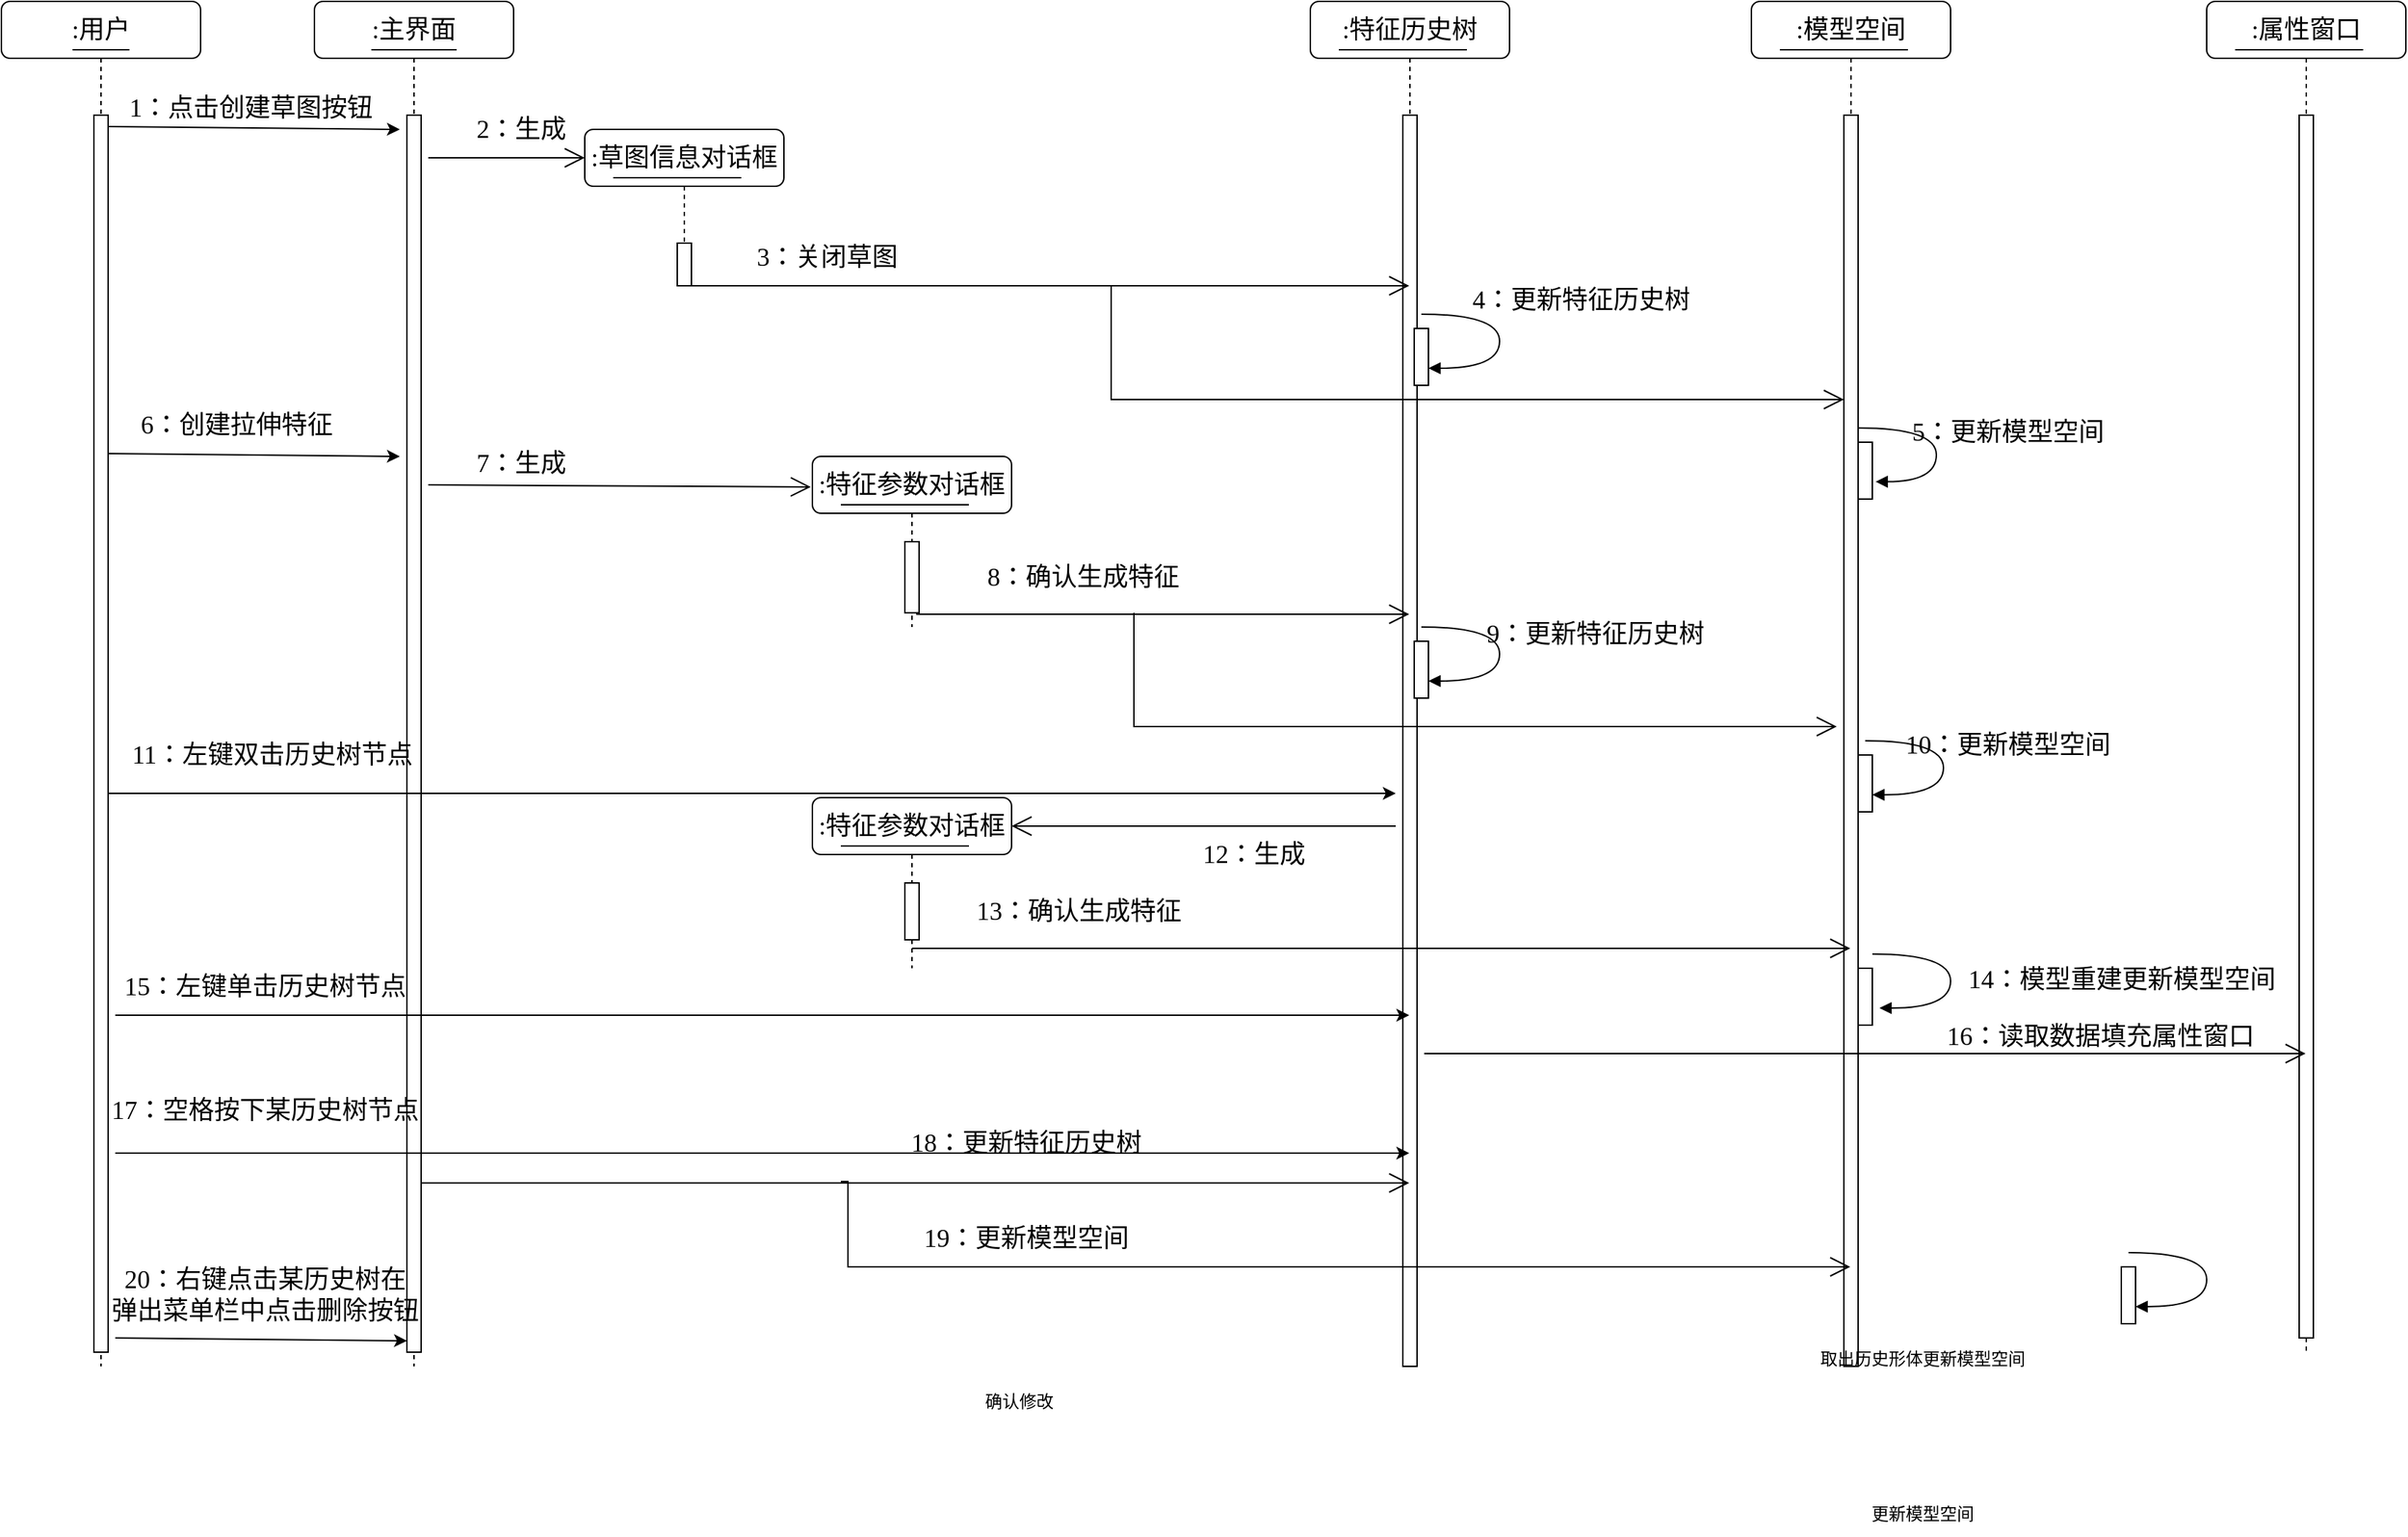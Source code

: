 <mxfile version="22.1.7" type="github">
  <diagram name="第 1 页" id="ZRY4WDD3s0EOswIIjKSG">
    <mxGraphModel dx="2624" dy="808" grid="1" gridSize="10" guides="1" tooltips="1" connect="1" arrows="1" fold="1" page="1" pageScale="1" pageWidth="827" pageHeight="1169" math="0" shadow="0">
      <root>
        <mxCell id="0" />
        <mxCell id="1" parent="0" />
        <mxCell id="owsrCWpy_cF2nVWeZgwf-1" value="&lt;font style=&quot;font-size: 18px;&quot; data-font-src=&quot;https://fonts.googleapis.com/css?family=Noto+Sans+Simplified+Chinese&quot; face=&quot;Noto Sans Simplified Chinese&quot;&gt;:主界面&lt;/font&gt;" style="shape=umlLifeline;perimeter=lifelinePerimeter;whiteSpace=wrap;html=1;container=1;collapsible=0;recursiveResize=0;outlineConnect=0;rounded=1;shadow=0;comic=0;labelBackgroundColor=none;strokeWidth=1;fontFamily=Verdana;fontSize=12;align=center;" vertex="1" parent="1">
          <mxGeometry x="-420" y="120" width="140" height="960" as="geometry" />
        </mxCell>
        <mxCell id="owsrCWpy_cF2nVWeZgwf-2" value="" style="html=1;points=[];perimeter=orthogonalPerimeter;rounded=0;shadow=0;comic=0;labelBackgroundColor=none;strokeWidth=1;fontFamily=Verdana;fontSize=12;align=center;" vertex="1" parent="owsrCWpy_cF2nVWeZgwf-1">
          <mxGeometry x="65" y="80" width="10" height="870" as="geometry" />
        </mxCell>
        <mxCell id="owsrCWpy_cF2nVWeZgwf-3" value="" style="line;strokeWidth=1;fillColor=none;align=left;verticalAlign=middle;spacingTop=-1;spacingLeft=3;spacingRight=3;rotatable=0;labelPosition=right;points=[];portConstraint=eastwest;strokeColor=inherit;" vertex="1" parent="owsrCWpy_cF2nVWeZgwf-1">
          <mxGeometry x="40" y="30" width="60" height="8" as="geometry" />
        </mxCell>
        <mxCell id="owsrCWpy_cF2nVWeZgwf-70" value="" style="endArrow=open;endFill=1;endSize=12;html=1;rounded=0;entryX=-0.008;entryY=0.179;entryDx=0;entryDy=0;entryPerimeter=0;" edge="1" parent="owsrCWpy_cF2nVWeZgwf-1" target="owsrCWpy_cF2nVWeZgwf-17">
          <mxGeometry width="160" relative="1" as="geometry">
            <mxPoint x="80" y="340" as="sourcePoint" />
            <mxPoint x="310" y="340" as="targetPoint" />
          </mxGeometry>
        </mxCell>
        <mxCell id="owsrCWpy_cF2nVWeZgwf-5" value="&lt;font style=&quot;font-size: 18px;&quot; data-font-src=&quot;https://fonts.googleapis.com/css?family=Noto+Sans+Simplified+Chinese&quot; face=&quot;Noto Sans Simplified Chinese&quot;&gt;:模型空间&lt;/font&gt;" style="shape=umlLifeline;perimeter=lifelinePerimeter;whiteSpace=wrap;html=1;container=1;collapsible=0;recursiveResize=0;outlineConnect=0;rounded=1;shadow=0;comic=0;labelBackgroundColor=none;strokeWidth=1;fontFamily=Verdana;fontSize=12;align=center;" vertex="1" parent="1">
          <mxGeometry x="590" y="120" width="140" height="960" as="geometry" />
        </mxCell>
        <mxCell id="owsrCWpy_cF2nVWeZgwf-6" value="" style="html=1;points=[];perimeter=orthogonalPerimeter;rounded=0;shadow=0;comic=0;labelBackgroundColor=none;strokeWidth=1;fontFamily=Verdana;fontSize=12;align=center;" vertex="1" parent="owsrCWpy_cF2nVWeZgwf-5">
          <mxGeometry x="65" y="80" width="10" height="880" as="geometry" />
        </mxCell>
        <mxCell id="owsrCWpy_cF2nVWeZgwf-7" value="" style="line;strokeWidth=1;fillColor=none;align=left;verticalAlign=middle;spacingTop=-1;spacingLeft=3;spacingRight=3;rotatable=0;labelPosition=right;points=[];portConstraint=eastwest;strokeColor=inherit;" vertex="1" parent="owsrCWpy_cF2nVWeZgwf-5">
          <mxGeometry x="20" y="30" width="90" height="8" as="geometry" />
        </mxCell>
        <mxCell id="owsrCWpy_cF2nVWeZgwf-68" value="" style="html=1;points=[];perimeter=orthogonalPerimeter;rounded=0;shadow=0;comic=0;labelBackgroundColor=none;strokeWidth=1;fontFamily=Verdana;fontSize=12;align=center;" vertex="1" parent="owsrCWpy_cF2nVWeZgwf-5">
          <mxGeometry x="75" y="310" width="10" height="40" as="geometry" />
        </mxCell>
        <mxCell id="owsrCWpy_cF2nVWeZgwf-67" value="" style="html=1;verticalAlign=bottom;endArrow=block;labelBackgroundColor=none;fontFamily=Verdana;fontSize=12;elbow=vertical;edgeStyle=orthogonalEdgeStyle;curved=1;exitX=1.038;exitY=0.345;exitPerimeter=0;entryX=1.231;entryY=0.695;entryDx=0;entryDy=0;entryPerimeter=0;" edge="1" parent="owsrCWpy_cF2nVWeZgwf-5" target="owsrCWpy_cF2nVWeZgwf-68">
          <mxGeometry x="-0.091" y="30" relative="1" as="geometry">
            <mxPoint x="75" y="300" as="sourcePoint" />
            <mxPoint x="90" y="338" as="targetPoint" />
            <Array as="points">
              <mxPoint x="130" y="300" />
              <mxPoint x="130" y="338" />
            </Array>
            <mxPoint as="offset" />
          </mxGeometry>
        </mxCell>
        <mxCell id="owsrCWpy_cF2nVWeZgwf-81" value="" style="html=1;points=[];perimeter=orthogonalPerimeter;rounded=0;shadow=0;comic=0;labelBackgroundColor=none;strokeWidth=1;fontFamily=Verdana;fontSize=12;align=center;" vertex="1" parent="owsrCWpy_cF2nVWeZgwf-5">
          <mxGeometry x="75" y="530" width="10" height="40" as="geometry" />
        </mxCell>
        <mxCell id="owsrCWpy_cF2nVWeZgwf-82" value="" style="html=1;verticalAlign=bottom;endArrow=block;labelBackgroundColor=none;fontFamily=Verdana;fontSize=12;elbow=vertical;edgeStyle=orthogonalEdgeStyle;curved=1;entryX=1;entryY=0.286;entryPerimeter=0;exitX=1.038;exitY=0.345;exitPerimeter=0;" edge="1" parent="owsrCWpy_cF2nVWeZgwf-5">
          <mxGeometry x="-0.091" y="30" relative="1" as="geometry">
            <mxPoint x="80" y="520" as="sourcePoint" />
            <mxPoint x="85" y="558" as="targetPoint" />
            <Array as="points">
              <mxPoint x="135" y="520" />
              <mxPoint x="135" y="558" />
            </Array>
            <mxPoint as="offset" />
          </mxGeometry>
        </mxCell>
        <mxCell id="owsrCWpy_cF2nVWeZgwf-95" value="" style="html=1;verticalAlign=bottom;endArrow=block;labelBackgroundColor=none;fontFamily=Verdana;fontSize=12;elbow=vertical;edgeStyle=orthogonalEdgeStyle;curved=1;entryX=1;entryY=0.286;entryPerimeter=0;exitX=1.038;exitY=0.345;exitPerimeter=0;" edge="1" parent="owsrCWpy_cF2nVWeZgwf-5">
          <mxGeometry x="-0.091" y="30" relative="1" as="geometry">
            <mxPoint x="85" y="670" as="sourcePoint" />
            <mxPoint x="90" y="708" as="targetPoint" />
            <Array as="points">
              <mxPoint x="140" y="670" />
              <mxPoint x="140" y="708" />
            </Array>
            <mxPoint as="offset" />
          </mxGeometry>
        </mxCell>
        <mxCell id="owsrCWpy_cF2nVWeZgwf-94" value="" style="html=1;points=[];perimeter=orthogonalPerimeter;rounded=0;shadow=0;comic=0;labelBackgroundColor=none;strokeWidth=1;fontFamily=Verdana;fontSize=12;align=center;" vertex="1" parent="owsrCWpy_cF2nVWeZgwf-5">
          <mxGeometry x="75" y="680" width="10" height="40" as="geometry" />
        </mxCell>
        <mxCell id="owsrCWpy_cF2nVWeZgwf-9" value="&lt;font style=&quot;font-size: 18px;&quot; data-font-src=&quot;https://fonts.googleapis.com/css?family=Noto+Sans+Simplified+Chinese&quot; face=&quot;Noto Sans Simplified Chinese&quot;&gt;:特征历史树&lt;/font&gt;" style="shape=umlLifeline;perimeter=lifelinePerimeter;whiteSpace=wrap;html=1;container=1;collapsible=0;recursiveResize=0;outlineConnect=0;rounded=1;shadow=0;comic=0;labelBackgroundColor=none;strokeWidth=1;fontFamily=Verdana;fontSize=12;align=center;" vertex="1" parent="1">
          <mxGeometry x="280" y="120" width="140" height="960" as="geometry" />
        </mxCell>
        <mxCell id="owsrCWpy_cF2nVWeZgwf-10" value="" style="html=1;points=[];perimeter=orthogonalPerimeter;rounded=0;shadow=0;comic=0;labelBackgroundColor=none;strokeWidth=1;fontFamily=Verdana;fontSize=12;align=center;" vertex="1" parent="owsrCWpy_cF2nVWeZgwf-9">
          <mxGeometry x="65" y="80" width="10" height="880" as="geometry" />
        </mxCell>
        <mxCell id="owsrCWpy_cF2nVWeZgwf-11" value="" style="line;strokeWidth=1;fillColor=none;align=left;verticalAlign=middle;spacingTop=-1;spacingLeft=3;spacingRight=3;rotatable=0;labelPosition=right;points=[];portConstraint=eastwest;strokeColor=inherit;" vertex="1" parent="owsrCWpy_cF2nVWeZgwf-9">
          <mxGeometry x="20" y="30" width="90" height="8" as="geometry" />
        </mxCell>
        <mxCell id="owsrCWpy_cF2nVWeZgwf-63" value="" style="html=1;points=[];perimeter=orthogonalPerimeter;rounded=0;shadow=0;comic=0;labelBackgroundColor=none;strokeWidth=1;fontFamily=Verdana;fontSize=12;align=center;" vertex="1" parent="owsrCWpy_cF2nVWeZgwf-9">
          <mxGeometry x="73" y="230" width="10" height="40" as="geometry" />
        </mxCell>
        <mxCell id="owsrCWpy_cF2nVWeZgwf-64" value="" style="html=1;verticalAlign=bottom;endArrow=block;labelBackgroundColor=none;fontFamily=Verdana;fontSize=12;elbow=vertical;edgeStyle=orthogonalEdgeStyle;curved=1;entryX=1;entryY=0.286;entryPerimeter=0;exitX=1.038;exitY=0.345;exitPerimeter=0;" edge="1" parent="owsrCWpy_cF2nVWeZgwf-9">
          <mxGeometry x="-0.091" y="30" relative="1" as="geometry">
            <mxPoint x="78" y="220" as="sourcePoint" />
            <mxPoint x="83" y="258" as="targetPoint" />
            <Array as="points">
              <mxPoint x="133" y="220" />
              <mxPoint x="133" y="258" />
            </Array>
            <mxPoint as="offset" />
          </mxGeometry>
        </mxCell>
        <mxCell id="owsrCWpy_cF2nVWeZgwf-75" value="" style="html=1;points=[];perimeter=orthogonalPerimeter;rounded=0;shadow=0;comic=0;labelBackgroundColor=none;strokeWidth=1;fontFamily=Verdana;fontSize=12;align=center;" vertex="1" parent="owsrCWpy_cF2nVWeZgwf-9">
          <mxGeometry x="73" y="450" width="10" height="40" as="geometry" />
        </mxCell>
        <mxCell id="owsrCWpy_cF2nVWeZgwf-76" value="" style="html=1;verticalAlign=bottom;endArrow=block;labelBackgroundColor=none;fontFamily=Verdana;fontSize=12;elbow=vertical;edgeStyle=orthogonalEdgeStyle;curved=1;entryX=1;entryY=0.286;entryPerimeter=0;exitX=1.038;exitY=0.345;exitPerimeter=0;" edge="1" parent="owsrCWpy_cF2nVWeZgwf-9">
          <mxGeometry x="-0.091" y="30" relative="1" as="geometry">
            <mxPoint x="78" y="440" as="sourcePoint" />
            <mxPoint x="83" y="478" as="targetPoint" />
            <Array as="points">
              <mxPoint x="133" y="440" />
              <mxPoint x="133" y="478" />
            </Array>
            <mxPoint as="offset" />
          </mxGeometry>
        </mxCell>
        <mxCell id="owsrCWpy_cF2nVWeZgwf-103" value="" style="endArrow=open;endFill=1;endSize=12;html=1;rounded=0;edgeStyle=orthogonalEdgeStyle;" edge="1" parent="owsrCWpy_cF2nVWeZgwf-9" target="owsrCWpy_cF2nVWeZgwf-5">
          <mxGeometry width="160" relative="1" as="geometry">
            <mxPoint x="-330" y="830" as="sourcePoint" />
            <mxPoint x="190" y="890" as="targetPoint" />
            <Array as="points">
              <mxPoint x="-325" y="830" />
              <mxPoint x="-325" y="890" />
            </Array>
          </mxGeometry>
        </mxCell>
        <mxCell id="owsrCWpy_cF2nVWeZgwf-13" value="&lt;font style=&quot;font-size: 18px;&quot; data-font-src=&quot;https://fonts.googleapis.com/css?family=Noto+Sans+Simplified+Chinese&quot; face=&quot;Noto Sans Simplified Chinese&quot;&gt;:属性窗口&lt;/font&gt;" style="shape=umlLifeline;perimeter=lifelinePerimeter;whiteSpace=wrap;html=1;container=1;collapsible=0;recursiveResize=0;outlineConnect=0;rounded=1;shadow=0;comic=0;labelBackgroundColor=none;strokeWidth=1;fontFamily=Verdana;fontSize=12;align=center;" vertex="1" parent="1">
          <mxGeometry x="910" y="120" width="140" height="950" as="geometry" />
        </mxCell>
        <mxCell id="owsrCWpy_cF2nVWeZgwf-14" value="" style="html=1;points=[];perimeter=orthogonalPerimeter;rounded=0;shadow=0;comic=0;labelBackgroundColor=none;strokeWidth=1;fontFamily=Verdana;fontSize=12;align=center;" vertex="1" parent="owsrCWpy_cF2nVWeZgwf-13">
          <mxGeometry x="65" y="80" width="10" height="860" as="geometry" />
        </mxCell>
        <mxCell id="owsrCWpy_cF2nVWeZgwf-15" value="" style="line;strokeWidth=1;fillColor=none;align=left;verticalAlign=middle;spacingTop=-1;spacingLeft=3;spacingRight=3;rotatable=0;labelPosition=right;points=[];portConstraint=eastwest;strokeColor=inherit;" vertex="1" parent="owsrCWpy_cF2nVWeZgwf-13">
          <mxGeometry x="20" y="30" width="90" height="8" as="geometry" />
        </mxCell>
        <mxCell id="owsrCWpy_cF2nVWeZgwf-17" value="&lt;font style=&quot;font-size: 18px;&quot; data-font-src=&quot;https://fonts.googleapis.com/css?family=Noto+Sans+Simplified+Chinese&quot; face=&quot;Noto Sans Simplified Chinese&quot;&gt;:特征参数对话框&lt;/font&gt;" style="shape=umlLifeline;perimeter=lifelinePerimeter;whiteSpace=wrap;html=1;container=1;collapsible=0;recursiveResize=0;outlineConnect=0;rounded=1;shadow=0;comic=0;labelBackgroundColor=none;strokeWidth=1;fontFamily=Verdana;fontSize=12;align=center;" vertex="1" parent="1">
          <mxGeometry x="-70" y="440" width="140" height="120" as="geometry" />
        </mxCell>
        <mxCell id="owsrCWpy_cF2nVWeZgwf-18" value="" style="html=1;points=[];perimeter=orthogonalPerimeter;rounded=0;shadow=0;comic=0;labelBackgroundColor=none;strokeWidth=1;fontFamily=Verdana;fontSize=12;align=center;" vertex="1" parent="owsrCWpy_cF2nVWeZgwf-17">
          <mxGeometry x="65" y="60" width="10" height="50" as="geometry" />
        </mxCell>
        <mxCell id="owsrCWpy_cF2nVWeZgwf-19" value="" style="line;strokeWidth=1;fillColor=none;align=left;verticalAlign=middle;spacingTop=-1;spacingLeft=3;spacingRight=3;rotatable=0;labelPosition=right;points=[];portConstraint=eastwest;strokeColor=inherit;" vertex="1" parent="owsrCWpy_cF2nVWeZgwf-17">
          <mxGeometry x="20" y="30" width="90" height="8" as="geometry" />
        </mxCell>
        <mxCell id="owsrCWpy_cF2nVWeZgwf-21" value="&lt;font style=&quot;font-size: 18px;&quot; data-font-src=&quot;https://fonts.googleapis.com/css?family=Noto+Sans+Simplified+Chinese&quot; face=&quot;Noto Sans Simplified Chinese&quot;&gt;:用户&lt;/font&gt;" style="shape=umlLifeline;perimeter=lifelinePerimeter;whiteSpace=wrap;html=1;container=1;collapsible=0;recursiveResize=0;outlineConnect=0;rounded=1;shadow=0;comic=0;labelBackgroundColor=none;strokeWidth=1;fontFamily=Verdana;fontSize=12;align=center;" vertex="1" parent="1">
          <mxGeometry x="-640" y="120" width="140" height="960" as="geometry" />
        </mxCell>
        <mxCell id="owsrCWpy_cF2nVWeZgwf-22" value="" style="html=1;points=[];perimeter=orthogonalPerimeter;rounded=0;shadow=0;comic=0;labelBackgroundColor=none;strokeWidth=1;fontFamily=Verdana;fontSize=12;align=center;" vertex="1" parent="owsrCWpy_cF2nVWeZgwf-21">
          <mxGeometry x="65" y="80" width="10" height="870" as="geometry" />
        </mxCell>
        <mxCell id="owsrCWpy_cF2nVWeZgwf-23" value="" style="line;strokeWidth=1;fillColor=none;align=left;verticalAlign=middle;spacingTop=-1;spacingLeft=3;spacingRight=3;rotatable=0;labelPosition=right;points=[];portConstraint=eastwest;strokeColor=inherit;" vertex="1" parent="owsrCWpy_cF2nVWeZgwf-21">
          <mxGeometry x="50" y="30" width="40" height="8" as="geometry" />
        </mxCell>
        <mxCell id="owsrCWpy_cF2nVWeZgwf-101" value="" style="endArrow=classic;html=1;rounded=0;" edge="1" parent="owsrCWpy_cF2nVWeZgwf-21" target="owsrCWpy_cF2nVWeZgwf-9">
          <mxGeometry width="50" height="50" relative="1" as="geometry">
            <mxPoint x="80" y="810" as="sourcePoint" />
            <mxPoint x="285" y="812" as="targetPoint" />
          </mxGeometry>
        </mxCell>
        <mxCell id="owsrCWpy_cF2nVWeZgwf-30" value="&lt;font style=&quot;font-size: 18px;&quot; data-font-src=&quot;https://fonts.googleapis.com/css?family=Noto+Sans+Simplified+Chinese&quot; face=&quot;Noto Sans Simplified Chinese&quot;&gt;:草图信息对话框&lt;/font&gt;" style="shape=umlLifeline;perimeter=lifelinePerimeter;whiteSpace=wrap;html=1;container=1;collapsible=0;recursiveResize=0;outlineConnect=0;rounded=1;shadow=0;comic=0;labelBackgroundColor=none;strokeWidth=1;fontFamily=Verdana;fontSize=12;align=center;" vertex="1" parent="1">
          <mxGeometry x="-230" y="210" width="140" height="110" as="geometry" />
        </mxCell>
        <mxCell id="owsrCWpy_cF2nVWeZgwf-31" value="" style="html=1;points=[];perimeter=orthogonalPerimeter;rounded=0;shadow=0;comic=0;labelBackgroundColor=none;strokeWidth=1;fontFamily=Verdana;fontSize=12;align=center;" vertex="1" parent="owsrCWpy_cF2nVWeZgwf-30">
          <mxGeometry x="65" y="80" width="10" height="30" as="geometry" />
        </mxCell>
        <mxCell id="owsrCWpy_cF2nVWeZgwf-32" value="" style="line;strokeWidth=1;fillColor=none;align=left;verticalAlign=middle;spacingTop=-1;spacingLeft=3;spacingRight=3;rotatable=0;labelPosition=right;points=[];portConstraint=eastwest;strokeColor=inherit;" vertex="1" parent="owsrCWpy_cF2nVWeZgwf-30">
          <mxGeometry x="20" y="30" width="90" height="8" as="geometry" />
        </mxCell>
        <mxCell id="owsrCWpy_cF2nVWeZgwf-34" value="&lt;font style=&quot;font-size: 18px;&quot; data-font-src=&quot;https://fonts.googleapis.com/css?family=Noto+Sans+Simplified+Chinese&quot; face=&quot;Noto Sans Simplified Chinese&quot;&gt;1：点击创建草图按钮&lt;/font&gt;" style="text;html=1;align=center;verticalAlign=middle;resizable=0;points=[];autosize=1;strokeColor=none;fillColor=none;" vertex="1" parent="1">
          <mxGeometry x="-565" y="175" width="200" height="40" as="geometry" />
        </mxCell>
        <mxCell id="owsrCWpy_cF2nVWeZgwf-35" value="&lt;font style=&quot;font-size: 18px;&quot; data-font-src=&quot;https://fonts.googleapis.com/css?family=Noto+Sans+Simplified+Chinese&quot; face=&quot;Noto Sans Simplified Chinese&quot;&gt;2：生成&lt;/font&gt;" style="text;html=1;align=center;verticalAlign=middle;resizable=0;points=[];autosize=1;strokeColor=none;fillColor=none;" vertex="1" parent="1">
          <mxGeometry x="-320" y="190" width="90" height="40" as="geometry" />
        </mxCell>
        <mxCell id="owsrCWpy_cF2nVWeZgwf-36" value="&lt;font style=&quot;font-size: 18px;&quot; data-font-src=&quot;https://fonts.googleapis.com/css?family=Noto+Sans+Simplified+Chinese&quot; face=&quot;Noto Sans Simplified Chinese&quot;&gt;3：关闭草图&lt;/font&gt;" style="text;html=1;align=center;verticalAlign=middle;resizable=0;points=[];autosize=1;strokeColor=none;fillColor=none;" vertex="1" parent="1">
          <mxGeometry x="-120" y="280" width="120" height="40" as="geometry" />
        </mxCell>
        <mxCell id="owsrCWpy_cF2nVWeZgwf-37" value="&lt;font style=&quot;font-size: 18px;&quot; face=&quot;Noto Sans Simplified Chinese&quot;&gt;6：创建拉伸特征&lt;/font&gt;" style="text;html=1;align=center;verticalAlign=middle;resizable=0;points=[];autosize=1;strokeColor=none;fillColor=none;" vertex="1" parent="1">
          <mxGeometry x="-555" y="398" width="160" height="40" as="geometry" />
        </mxCell>
        <mxCell id="owsrCWpy_cF2nVWeZgwf-38" value="&lt;font style=&quot;font-size: 18px;&quot; data-font-src=&quot;https://fonts.googleapis.com/css?family=Noto+Sans+Simplified+Chinese&quot; face=&quot;Noto Sans Simplified Chinese&quot;&gt;7：生成&lt;/font&gt;" style="text;html=1;align=center;verticalAlign=middle;resizable=0;points=[];autosize=1;strokeColor=none;fillColor=none;" vertex="1" parent="1">
          <mxGeometry x="-320" y="425" width="90" height="40" as="geometry" />
        </mxCell>
        <mxCell id="owsrCWpy_cF2nVWeZgwf-39" value="&lt;font style=&quot;font-size: 18px;&quot; data-font-src=&quot;https://fonts.googleapis.com/css?family=Noto+Sans+Simplified+Chinese&quot; face=&quot;Noto Sans Simplified Chinese&quot;&gt;8：确认生成特征&lt;/font&gt;" style="text;html=1;align=center;verticalAlign=middle;resizable=0;points=[];autosize=1;strokeColor=none;fillColor=none;" vertex="1" parent="1">
          <mxGeometry x="40" y="505" width="160" height="40" as="geometry" />
        </mxCell>
        <mxCell id="owsrCWpy_cF2nVWeZgwf-40" value="&lt;font style=&quot;font-size: 18px;&quot; data-font-src=&quot;https://fonts.googleapis.com/css?family=Noto+Sans+Simplified+Chinese&quot; face=&quot;Noto Sans Simplified Chinese&quot;&gt;4：更新特征历史树&lt;/font&gt;" style="text;html=1;align=center;verticalAlign=middle;resizable=0;points=[];autosize=1;strokeColor=none;fillColor=none;" vertex="1" parent="1">
          <mxGeometry x="380" y="310" width="180" height="40" as="geometry" />
        </mxCell>
        <mxCell id="owsrCWpy_cF2nVWeZgwf-41" value="&lt;font style=&quot;font-size: 18px;&quot; data-font-src=&quot;https://fonts.googleapis.com/css?family=Noto+Sans+Simplified+Chinese&quot; face=&quot;Noto Sans Simplified Chinese&quot;&gt;5：更新模型空间&lt;/font&gt;" style="text;html=1;align=center;verticalAlign=middle;resizable=0;points=[];autosize=1;strokeColor=none;fillColor=none;" vertex="1" parent="1">
          <mxGeometry x="690" y="403" width="160" height="40" as="geometry" />
        </mxCell>
        <mxCell id="owsrCWpy_cF2nVWeZgwf-42" value="&lt;font style=&quot;font-size: 18px;&quot; face=&quot;Noto Sans Simplified Chinese&quot;&gt;10：更新模型空间&lt;/font&gt;" style="text;html=1;align=center;verticalAlign=middle;resizable=0;points=[];autosize=1;strokeColor=none;fillColor=none;" vertex="1" parent="1">
          <mxGeometry x="685" y="623" width="170" height="40" as="geometry" />
        </mxCell>
        <mxCell id="owsrCWpy_cF2nVWeZgwf-43" value="&lt;font style=&quot;font-size: 18px;&quot; data-font-src=&quot;https://fonts.googleapis.com/css?family=Noto+Sans+Simplified+Chinese&quot; face=&quot;Noto Sans Simplified Chinese&quot;&gt;11：左键双击历史树节点&lt;/font&gt;" style="text;html=1;align=center;verticalAlign=middle;resizable=0;points=[];autosize=1;strokeColor=none;fillColor=none;" vertex="1" parent="1">
          <mxGeometry x="-560" y="630" width="220" height="40" as="geometry" />
        </mxCell>
        <mxCell id="owsrCWpy_cF2nVWeZgwf-46" value="确认修改" style="text;html=1;align=center;verticalAlign=middle;resizable=0;points=[];autosize=1;strokeColor=none;fillColor=none;" vertex="1" parent="1">
          <mxGeometry x="40" y="1090" width="70" height="30" as="geometry" />
        </mxCell>
        <mxCell id="owsrCWpy_cF2nVWeZgwf-47" value="&lt;font style=&quot;font-size: 18px;&quot; face=&quot;Noto Sans Simplified Chinese&quot;&gt;14：模型重建更新模型空间&lt;/font&gt;" style="text;html=1;align=center;verticalAlign=middle;resizable=0;points=[];autosize=1;strokeColor=none;fillColor=none;" vertex="1" parent="1">
          <mxGeometry x="730" y="788" width="240" height="40" as="geometry" />
        </mxCell>
        <mxCell id="owsrCWpy_cF2nVWeZgwf-49" value="&lt;font style=&quot;font-size: 18px;&quot; data-font-src=&quot;https://fonts.googleapis.com/css?family=Noto+Sans+Simplified+Chinese&quot; face=&quot;Noto Sans Simplified Chinese&quot;&gt;15：左键单击历史树节点&lt;/font&gt;" style="text;html=1;align=center;verticalAlign=middle;resizable=0;points=[];autosize=1;strokeColor=none;fillColor=none;" vertex="1" parent="1">
          <mxGeometry x="-565" y="793" width="220" height="40" as="geometry" />
        </mxCell>
        <mxCell id="owsrCWpy_cF2nVWeZgwf-50" value="&lt;font data-font-src=&quot;https://fonts.googleapis.com/css?family=Noto+Sans+Simplified+Chinese&quot; face=&quot;Noto Sans Simplified Chinese&quot; style=&quot;font-size: 18px;&quot;&gt;16：读取数据填充属性窗口&lt;/font&gt;" style="text;html=1;align=center;verticalAlign=middle;resizable=0;points=[];autosize=1;strokeColor=none;fillColor=none;" vertex="1" parent="1">
          <mxGeometry x="715" y="828" width="240" height="40" as="geometry" />
        </mxCell>
        <mxCell id="owsrCWpy_cF2nVWeZgwf-51" value="&lt;font style=&quot;font-size: 18px;&quot; data-font-src=&quot;https://fonts.googleapis.com/css?family=Noto+Sans+Simplified+Chinese&quot; face=&quot;Noto Sans Simplified Chinese&quot;&gt;17：空格按下某历史树节点&lt;/font&gt;" style="text;html=1;align=center;verticalAlign=middle;resizable=0;points=[];autosize=1;strokeColor=none;fillColor=none;" vertex="1" parent="1">
          <mxGeometry x="-575" y="880" width="240" height="40" as="geometry" />
        </mxCell>
        <mxCell id="owsrCWpy_cF2nVWeZgwf-52" value="取出历史形体更新模型空间" style="text;html=1;align=center;verticalAlign=middle;resizable=0;points=[];autosize=1;strokeColor=none;fillColor=none;" vertex="1" parent="1">
          <mxGeometry x="625" y="1060" width="170" height="30" as="geometry" />
        </mxCell>
        <mxCell id="owsrCWpy_cF2nVWeZgwf-55" value="更新模型空间" style="text;html=1;align=center;verticalAlign=middle;resizable=0;points=[];autosize=1;strokeColor=none;fillColor=none;" vertex="1" parent="1">
          <mxGeometry x="660" y="1169" width="100" height="30" as="geometry" />
        </mxCell>
        <mxCell id="owsrCWpy_cF2nVWeZgwf-58" value="" style="endArrow=classic;html=1;rounded=0;" edge="1" parent="1">
          <mxGeometry width="50" height="50" relative="1" as="geometry">
            <mxPoint x="-565" y="208" as="sourcePoint" />
            <mxPoint x="-360" y="210" as="targetPoint" />
          </mxGeometry>
        </mxCell>
        <mxCell id="owsrCWpy_cF2nVWeZgwf-59" value="" style="endArrow=open;endFill=1;endSize=12;html=1;rounded=0;" edge="1" parent="1">
          <mxGeometry width="160" relative="1" as="geometry">
            <mxPoint x="-340" y="230" as="sourcePoint" />
            <mxPoint x="-230" y="230" as="targetPoint" />
          </mxGeometry>
        </mxCell>
        <mxCell id="owsrCWpy_cF2nVWeZgwf-61" value="" style="endArrow=open;endFill=1;endSize=12;html=1;rounded=0;" edge="1" parent="1" target="owsrCWpy_cF2nVWeZgwf-9">
          <mxGeometry width="160" relative="1" as="geometry">
            <mxPoint x="-160" y="320" as="sourcePoint" />
            <mxPoint x="340" y="320" as="targetPoint" />
          </mxGeometry>
        </mxCell>
        <mxCell id="owsrCWpy_cF2nVWeZgwf-65" value="" style="endArrow=open;endFill=1;endSize=12;html=1;rounded=0;entryX=0.153;entryY=0.177;entryDx=0;entryDy=0;entryPerimeter=0;edgeStyle=orthogonalEdgeStyle;" edge="1" parent="1">
          <mxGeometry width="160" relative="1" as="geometry">
            <mxPoint x="140" y="320" as="sourcePoint" />
            <mxPoint x="655" y="400" as="targetPoint" />
            <Array as="points">
              <mxPoint x="140" y="400" />
            </Array>
          </mxGeometry>
        </mxCell>
        <mxCell id="owsrCWpy_cF2nVWeZgwf-69" value="" style="endArrow=classic;html=1;rounded=0;" edge="1" parent="1">
          <mxGeometry width="50" height="50" relative="1" as="geometry">
            <mxPoint x="-565" y="438" as="sourcePoint" />
            <mxPoint x="-360" y="440" as="targetPoint" />
          </mxGeometry>
        </mxCell>
        <mxCell id="owsrCWpy_cF2nVWeZgwf-72" value="" style="endArrow=open;endFill=1;endSize=12;html=1;rounded=0;" edge="1" parent="1" target="owsrCWpy_cF2nVWeZgwf-9">
          <mxGeometry width="160" relative="1" as="geometry">
            <mxPoint x="3" y="551" as="sourcePoint" />
            <mxPoint x="510" y="550" as="targetPoint" />
          </mxGeometry>
        </mxCell>
        <mxCell id="owsrCWpy_cF2nVWeZgwf-79" value="&lt;font style=&quot;font-size: 18px;&quot; data-font-src=&quot;https://fonts.googleapis.com/css?family=Noto+Sans+Simplified+Chinese&quot; face=&quot;Noto Sans Simplified Chinese&quot;&gt;9：更新特征历史树&lt;/font&gt;" style="text;html=1;align=center;verticalAlign=middle;resizable=0;points=[];autosize=1;strokeColor=none;fillColor=none;" vertex="1" parent="1">
          <mxGeometry x="390" y="545" width="180" height="40" as="geometry" />
        </mxCell>
        <mxCell id="owsrCWpy_cF2nVWeZgwf-80" value="" style="endArrow=open;endFill=1;endSize=12;html=1;rounded=0;edgeStyle=orthogonalEdgeStyle;" edge="1" parent="1">
          <mxGeometry width="160" relative="1" as="geometry">
            <mxPoint x="156" y="550" as="sourcePoint" />
            <mxPoint x="650" y="630" as="targetPoint" />
            <Array as="points">
              <mxPoint x="156" y="630" />
            </Array>
          </mxGeometry>
        </mxCell>
        <mxCell id="owsrCWpy_cF2nVWeZgwf-53" value="&lt;font style=&quot;font-size: 18px;&quot; face=&quot;Noto Sans Simplified Chinese&quot;&gt;20：右键点击某历史树在&lt;br&gt;弹出菜单栏中点击删除按钮&lt;/font&gt;" style="text;html=1;align=center;verticalAlign=middle;resizable=0;points=[];autosize=1;strokeColor=none;fillColor=none;" vertex="1" parent="1">
          <mxGeometry x="-575" y="1000" width="240" height="60" as="geometry" />
        </mxCell>
        <mxCell id="owsrCWpy_cF2nVWeZgwf-83" value="&lt;font style=&quot;font-size: 18px;&quot; data-font-src=&quot;https://fonts.googleapis.com/css?family=Noto+Sans+Simplified+Chinese&quot; face=&quot;Noto Sans Simplified Chinese&quot;&gt;:特征参数对话框&lt;/font&gt;" style="shape=umlLifeline;perimeter=lifelinePerimeter;whiteSpace=wrap;html=1;container=1;collapsible=0;recursiveResize=0;outlineConnect=0;rounded=1;shadow=0;comic=0;labelBackgroundColor=none;strokeWidth=1;fontFamily=Verdana;fontSize=12;align=center;" vertex="1" parent="1">
          <mxGeometry x="-70" y="680" width="140" height="120" as="geometry" />
        </mxCell>
        <mxCell id="owsrCWpy_cF2nVWeZgwf-84" value="" style="html=1;points=[];perimeter=orthogonalPerimeter;rounded=0;shadow=0;comic=0;labelBackgroundColor=none;strokeWidth=1;fontFamily=Verdana;fontSize=12;align=center;" vertex="1" parent="owsrCWpy_cF2nVWeZgwf-83">
          <mxGeometry x="65" y="60" width="10" height="40" as="geometry" />
        </mxCell>
        <mxCell id="owsrCWpy_cF2nVWeZgwf-85" value="" style="line;strokeWidth=1;fillColor=none;align=left;verticalAlign=middle;spacingTop=-1;spacingLeft=3;spacingRight=3;rotatable=0;labelPosition=right;points=[];portConstraint=eastwest;strokeColor=inherit;" vertex="1" parent="owsrCWpy_cF2nVWeZgwf-83">
          <mxGeometry x="20" y="30" width="90" height="8" as="geometry" />
        </mxCell>
        <mxCell id="owsrCWpy_cF2nVWeZgwf-87" value="&lt;font style=&quot;font-size: 18px;&quot; data-font-src=&quot;https://fonts.googleapis.com/css?family=Noto+Sans+Simplified+Chinese&quot; face=&quot;Noto Sans Simplified Chinese&quot;&gt;12：生成&lt;/font&gt;" style="text;html=1;align=center;verticalAlign=middle;resizable=0;points=[];autosize=1;strokeColor=none;fillColor=none;" vertex="1" parent="1">
          <mxGeometry x="190" y="700" width="100" height="40" as="geometry" />
        </mxCell>
        <mxCell id="owsrCWpy_cF2nVWeZgwf-88" value="&lt;font style=&quot;font-size: 18px;&quot; data-font-src=&quot;https://fonts.googleapis.com/css?family=Noto+Sans+Simplified+Chinese&quot; face=&quot;Noto Sans Simplified Chinese&quot;&gt;13：确认生成特征&lt;/font&gt;" style="text;html=1;align=center;verticalAlign=middle;resizable=0;points=[];autosize=1;strokeColor=none;fillColor=none;" vertex="1" parent="1">
          <mxGeometry x="32" y="740" width="170" height="40" as="geometry" />
        </mxCell>
        <mxCell id="owsrCWpy_cF2nVWeZgwf-89" value="" style="endArrow=open;endFill=1;endSize=12;html=1;rounded=0;" edge="1" parent="1" target="owsrCWpy_cF2nVWeZgwf-5">
          <mxGeometry width="160" relative="1" as="geometry">
            <mxPoint y="786" as="sourcePoint" />
            <mxPoint x="347" y="786" as="targetPoint" />
          </mxGeometry>
        </mxCell>
        <mxCell id="owsrCWpy_cF2nVWeZgwf-92" value="" style="html=1;points=[];perimeter=orthogonalPerimeter;rounded=0;shadow=0;comic=0;labelBackgroundColor=none;strokeWidth=1;fontFamily=Verdana;fontSize=12;align=center;" vertex="1" parent="1">
          <mxGeometry x="850" y="1010" width="10" height="40" as="geometry" />
        </mxCell>
        <mxCell id="owsrCWpy_cF2nVWeZgwf-93" value="" style="html=1;verticalAlign=bottom;endArrow=block;labelBackgroundColor=none;fontFamily=Verdana;fontSize=12;elbow=vertical;edgeStyle=orthogonalEdgeStyle;curved=1;entryX=1;entryY=0.286;entryPerimeter=0;exitX=1.038;exitY=0.345;exitPerimeter=0;" edge="1" parent="1">
          <mxGeometry x="-0.091" y="30" relative="1" as="geometry">
            <mxPoint x="855" y="1000" as="sourcePoint" />
            <mxPoint x="860" y="1038" as="targetPoint" />
            <Array as="points">
              <mxPoint x="910" y="1000" />
              <mxPoint x="910" y="1038" />
            </Array>
            <mxPoint as="offset" />
          </mxGeometry>
        </mxCell>
        <mxCell id="owsrCWpy_cF2nVWeZgwf-96" value="" style="endArrow=classic;html=1;rounded=0;" edge="1" parent="1">
          <mxGeometry width="50" height="50" relative="1" as="geometry">
            <mxPoint x="-565" y="677" as="sourcePoint" />
            <mxPoint x="340" y="677" as="targetPoint" />
          </mxGeometry>
        </mxCell>
        <mxCell id="owsrCWpy_cF2nVWeZgwf-97" value="" style="endArrow=classic;html=1;rounded=0;" edge="1" parent="1" target="owsrCWpy_cF2nVWeZgwf-9">
          <mxGeometry width="50" height="50" relative="1" as="geometry">
            <mxPoint x="-560" y="833" as="sourcePoint" />
            <mxPoint x="-355" y="835" as="targetPoint" />
          </mxGeometry>
        </mxCell>
        <mxCell id="owsrCWpy_cF2nVWeZgwf-98" value="" style="endArrow=open;endFill=1;endSize=12;html=1;rounded=0;" edge="1" parent="1" target="owsrCWpy_cF2nVWeZgwf-13">
          <mxGeometry width="160" relative="1" as="geometry">
            <mxPoint x="360" y="860" as="sourcePoint" />
            <mxPoint x="-76" y="861" as="targetPoint" />
          </mxGeometry>
        </mxCell>
        <mxCell id="owsrCWpy_cF2nVWeZgwf-102" value="" style="endArrow=open;endFill=1;endSize=12;html=1;rounded=0;" edge="1" parent="1" target="owsrCWpy_cF2nVWeZgwf-9">
          <mxGeometry width="160" relative="1" as="geometry">
            <mxPoint x="-345" y="951" as="sourcePoint" />
            <mxPoint x="162" y="950" as="targetPoint" />
          </mxGeometry>
        </mxCell>
        <mxCell id="owsrCWpy_cF2nVWeZgwf-104" value="&lt;font style=&quot;font-size: 18px;&quot; data-font-src=&quot;https://fonts.googleapis.com/css?family=Noto+Sans+Simplified+Chinese&quot; face=&quot;Noto Sans Simplified Chinese&quot;&gt;18：更新特征历史树&lt;/font&gt;" style="text;html=1;align=center;verticalAlign=middle;resizable=0;points=[];autosize=1;strokeColor=none;fillColor=none;" vertex="1" parent="1">
          <mxGeometry x="-15" y="903" width="190" height="40" as="geometry" />
        </mxCell>
        <mxCell id="owsrCWpy_cF2nVWeZgwf-105" value="&lt;font style=&quot;font-size: 18px;&quot; data-font-src=&quot;https://fonts.googleapis.com/css?family=Noto+Sans+Simplified+Chinese&quot; face=&quot;Noto Sans Simplified Chinese&quot;&gt;19：更新模型空间&lt;/font&gt;" style="text;html=1;align=center;verticalAlign=middle;resizable=0;points=[];autosize=1;strokeColor=none;fillColor=none;" vertex="1" parent="1">
          <mxGeometry x="-5" y="970" width="170" height="40" as="geometry" />
        </mxCell>
        <mxCell id="owsrCWpy_cF2nVWeZgwf-107" value="" style="endArrow=classic;html=1;rounded=0;" edge="1" parent="1">
          <mxGeometry width="50" height="50" relative="1" as="geometry">
            <mxPoint x="-560" y="1060" as="sourcePoint" />
            <mxPoint x="-355" y="1062" as="targetPoint" />
          </mxGeometry>
        </mxCell>
        <mxCell id="owsrCWpy_cF2nVWeZgwf-109" value="" style="endArrow=open;endFill=1;endSize=12;html=1;rounded=0;" edge="1" parent="1">
          <mxGeometry width="160" relative="1" as="geometry">
            <mxPoint x="340" y="700" as="sourcePoint" />
            <mxPoint x="70" y="700" as="targetPoint" />
          </mxGeometry>
        </mxCell>
      </root>
    </mxGraphModel>
  </diagram>
</mxfile>

